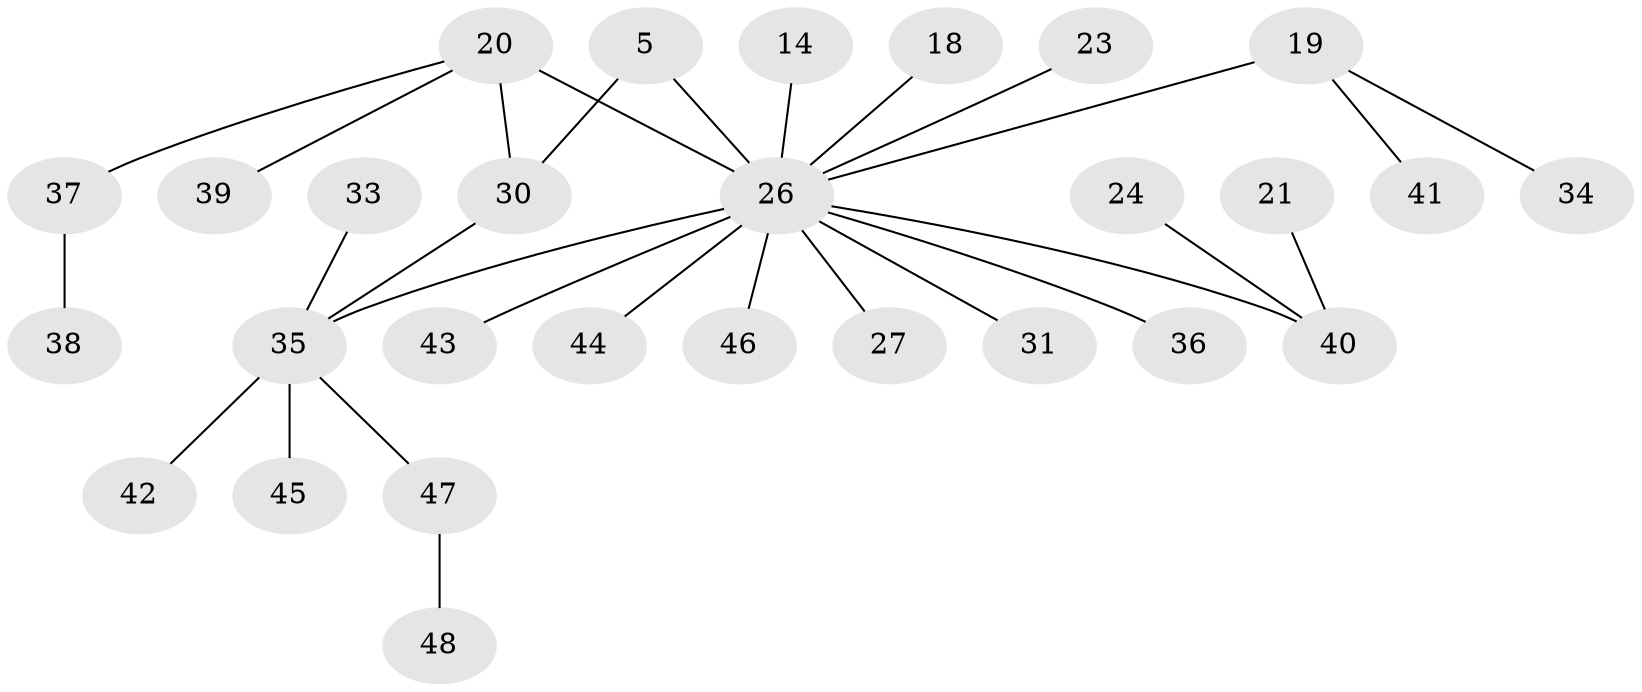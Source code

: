 // original degree distribution, {6: 0.041666666666666664, 3: 0.08333333333333333, 5: 0.0625, 8: 0.041666666666666664, 7: 0.020833333333333332, 2: 0.20833333333333334, 4: 0.041666666666666664, 1: 0.5}
// Generated by graph-tools (version 1.1) at 2025/58/03/04/25 21:58:03]
// undirected, 28 vertices, 29 edges
graph export_dot {
graph [start="1"]
  node [color=gray90,style=filled];
  5;
  14;
  18;
  19;
  20 [super="+2"];
  21;
  23 [super="+22"];
  24 [super="+16"];
  26 [super="+7+8+9"];
  27;
  30 [super="+28"];
  31;
  33;
  34;
  35 [super="+3+10"];
  36;
  37 [super="+32"];
  38;
  39;
  40 [super="+13"];
  41 [super="+29"];
  42;
  43 [super="+11"];
  44 [super="+12"];
  45;
  46;
  47;
  48;
  5 -- 26 [weight=2];
  5 -- 30;
  14 -- 26;
  18 -- 26 [weight=2];
  19 -- 34;
  19 -- 26 [weight=2];
  19 -- 41;
  20 -- 26 [weight=4];
  20 -- 39;
  20 -- 37;
  20 -- 30;
  21 -- 40;
  23 -- 26;
  24 -- 40;
  26 -- 40 [weight=2];
  26 -- 35 [weight=2];
  26 -- 36;
  26 -- 46;
  26 -- 27;
  26 -- 31;
  26 -- 43;
  26 -- 44;
  30 -- 35;
  33 -- 35;
  35 -- 47;
  35 -- 42;
  35 -- 45;
  37 -- 38;
  47 -- 48;
}

